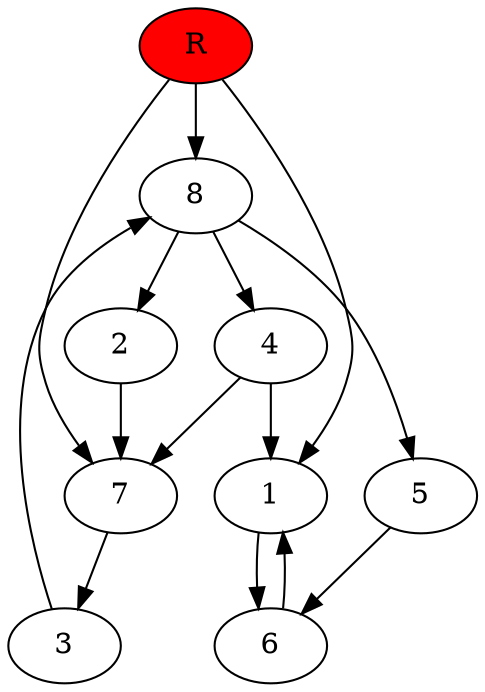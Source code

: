 digraph prb10281 {
	1
	2
	3
	4
	5
	6
	7
	8
	R [fillcolor="#ff0000" style=filled]
	1 -> 6
	2 -> 7
	3 -> 8
	4 -> 1
	4 -> 7
	5 -> 6
	6 -> 1
	7 -> 3
	8 -> 2
	8 -> 4
	8 -> 5
	R -> 1
	R -> 7
	R -> 8
}
